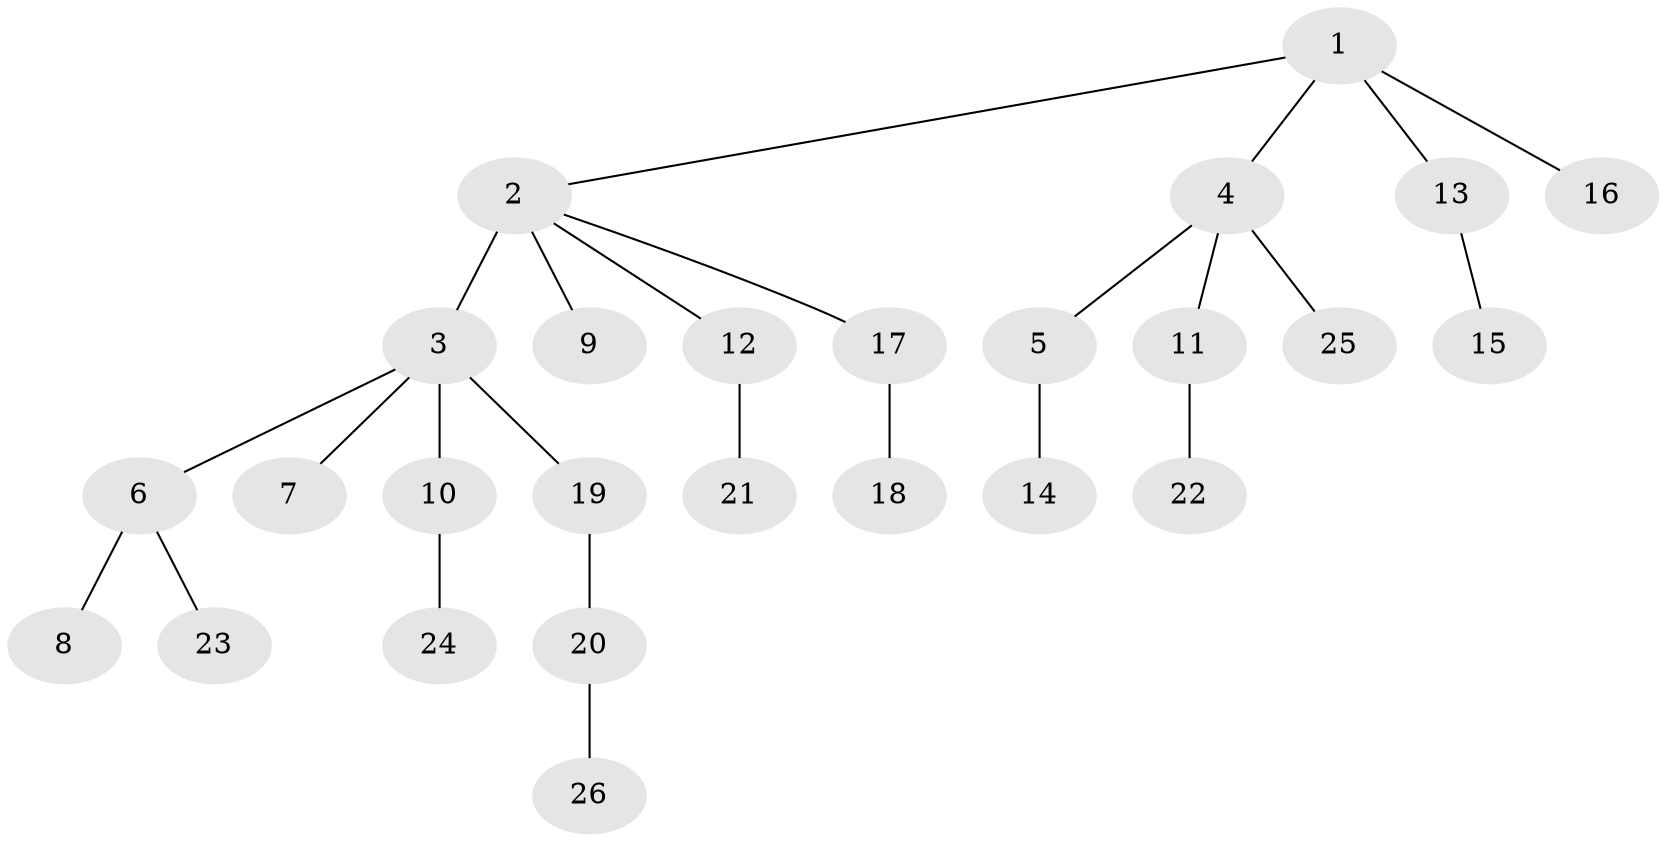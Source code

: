 // original degree distribution, {5: 0.04, 2: 0.22, 9: 0.02, 1: 0.54, 4: 0.06, 3: 0.12}
// Generated by graph-tools (version 1.1) at 2025/36/03/09/25 02:36:37]
// undirected, 26 vertices, 25 edges
graph export_dot {
graph [start="1"]
  node [color=gray90,style=filled];
  1;
  2;
  3;
  4;
  5;
  6;
  7;
  8;
  9;
  10;
  11;
  12;
  13;
  14;
  15;
  16;
  17;
  18;
  19;
  20;
  21;
  22;
  23;
  24;
  25;
  26;
  1 -- 2 [weight=1.0];
  1 -- 4 [weight=1.0];
  1 -- 13 [weight=1.0];
  1 -- 16 [weight=1.0];
  2 -- 3 [weight=4.0];
  2 -- 9 [weight=1.0];
  2 -- 12 [weight=1.0];
  2 -- 17 [weight=1.0];
  3 -- 6 [weight=1.0];
  3 -- 7 [weight=1.0];
  3 -- 10 [weight=1.0];
  3 -- 19 [weight=1.0];
  4 -- 5 [weight=1.0];
  4 -- 11 [weight=1.0];
  4 -- 25 [weight=1.0];
  5 -- 14 [weight=1.0];
  6 -- 8 [weight=1.0];
  6 -- 23 [weight=1.0];
  10 -- 24 [weight=2.0];
  11 -- 22 [weight=1.0];
  12 -- 21 [weight=1.0];
  13 -- 15 [weight=2.0];
  17 -- 18 [weight=1.0];
  19 -- 20 [weight=1.0];
  20 -- 26 [weight=1.0];
}
